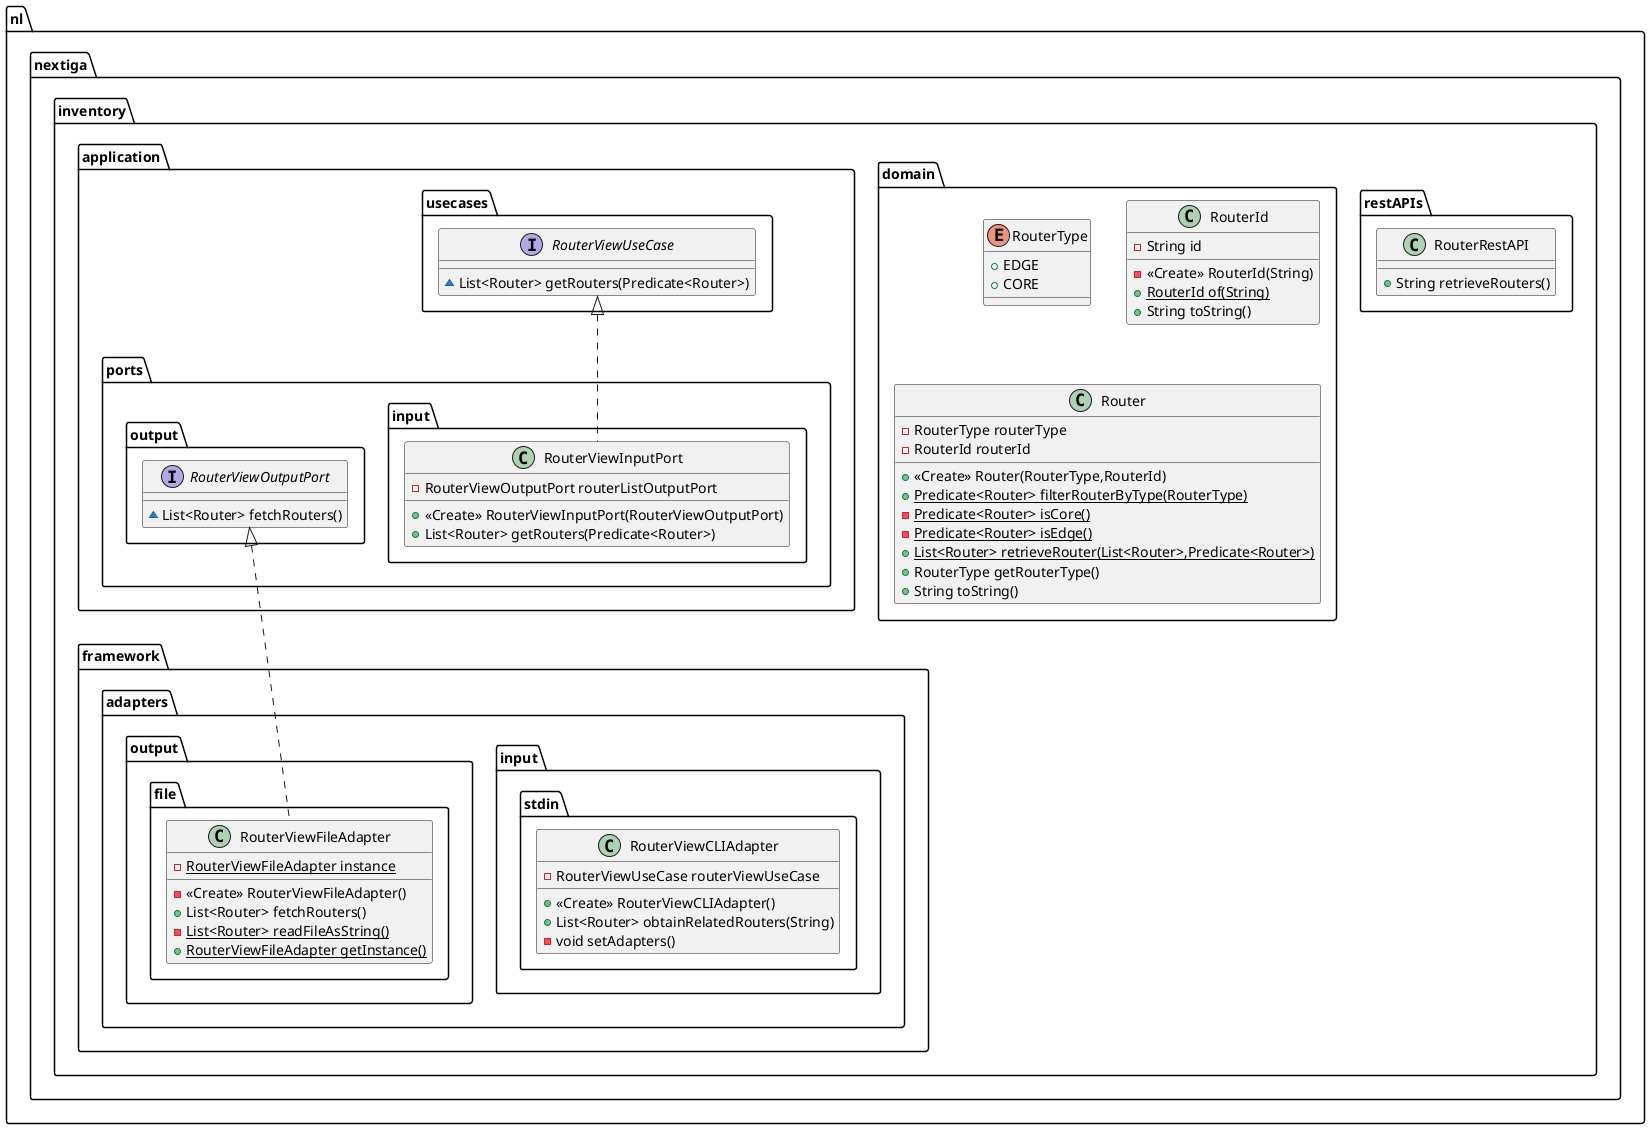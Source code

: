 @startuml
class nl.nextiga.inventory.restAPIs.RouterRestAPI {
+ String retrieveRouters()
}

enum nl.nextiga.inventory.domain.RouterType {
+  EDGE
+  CORE
}

class nl.nextiga.inventory.framework.adapters.input.stdin.RouterViewCLIAdapter {
- RouterViewUseCase routerViewUseCase
+ <<Create>> RouterViewCLIAdapter()
+ List<Router> obtainRelatedRouters(String)
- void setAdapters()
}


class nl.nextiga.inventory.domain.RouterId {
- String id
- <<Create>> RouterId(String)
+ {static} RouterId of(String)
+ String toString()
}


class nl.nextiga.inventory.framework.adapters.output.file.RouterViewFileAdapter {
- {static} RouterViewFileAdapter instance
- <<Create>> RouterViewFileAdapter()
+ List<Router> fetchRouters()
- {static} List<Router> readFileAsString()
+ {static} RouterViewFileAdapter getInstance()
}


class nl.nextiga.inventory.domain.Router {
- RouterType routerType
- RouterId routerId
+ <<Create>> Router(RouterType,RouterId)
+ {static} Predicate<Router> filterRouterByType(RouterType)
- {static} Predicate<Router> isCore()
- {static} Predicate<Router> isEdge()
+ {static} List<Router> retrieveRouter(List<Router>,Predicate<Router>)
+ RouterType getRouterType()
+ String toString()
}


interface nl.nextiga.inventory.application.usecases.RouterViewUseCase {
~ List<Router> getRouters(Predicate<Router>)
}

class nl.nextiga.inventory.application.ports.input.RouterViewInputPort {
- RouterViewOutputPort routerListOutputPort
+ <<Create>> RouterViewInputPort(RouterViewOutputPort)
+ List<Router> getRouters(Predicate<Router>)
}


interface nl.nextiga.inventory.application.ports.output.RouterViewOutputPort {
~ List<Router> fetchRouters()
}



nl.nextiga.inventory.application.ports.output.RouterViewOutputPort <|.. nl.nextiga.inventory.framework.adapters.output.file.RouterViewFileAdapter
nl.nextiga.inventory.application.usecases.RouterViewUseCase <|.. nl.nextiga.inventory.application.ports.input.RouterViewInputPort
@enduml